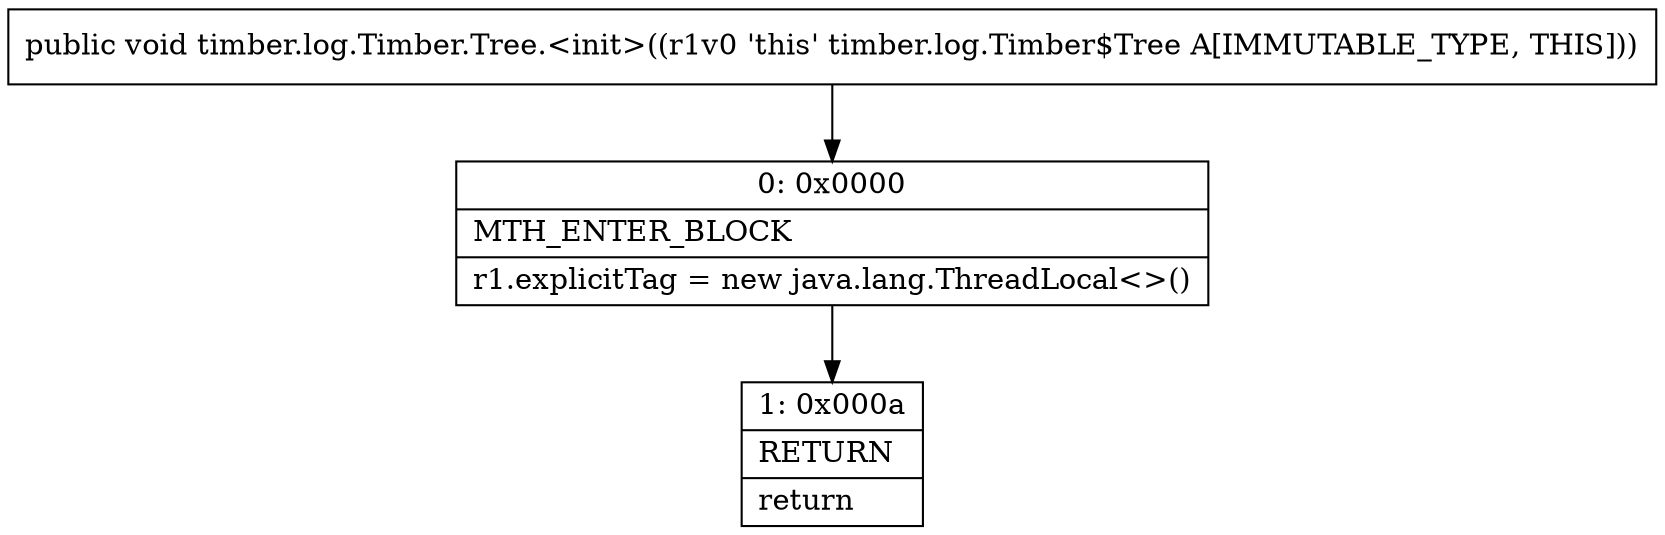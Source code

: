 digraph "CFG fortimber.log.Timber.Tree.\<init\>()V" {
Node_0 [shape=record,label="{0\:\ 0x0000|MTH_ENTER_BLOCK\l|r1.explicitTag = new java.lang.ThreadLocal\<\>()\l}"];
Node_1 [shape=record,label="{1\:\ 0x000a|RETURN\l|return\l}"];
MethodNode[shape=record,label="{public void timber.log.Timber.Tree.\<init\>((r1v0 'this' timber.log.Timber$Tree A[IMMUTABLE_TYPE, THIS])) }"];
MethodNode -> Node_0;
Node_0 -> Node_1;
}

